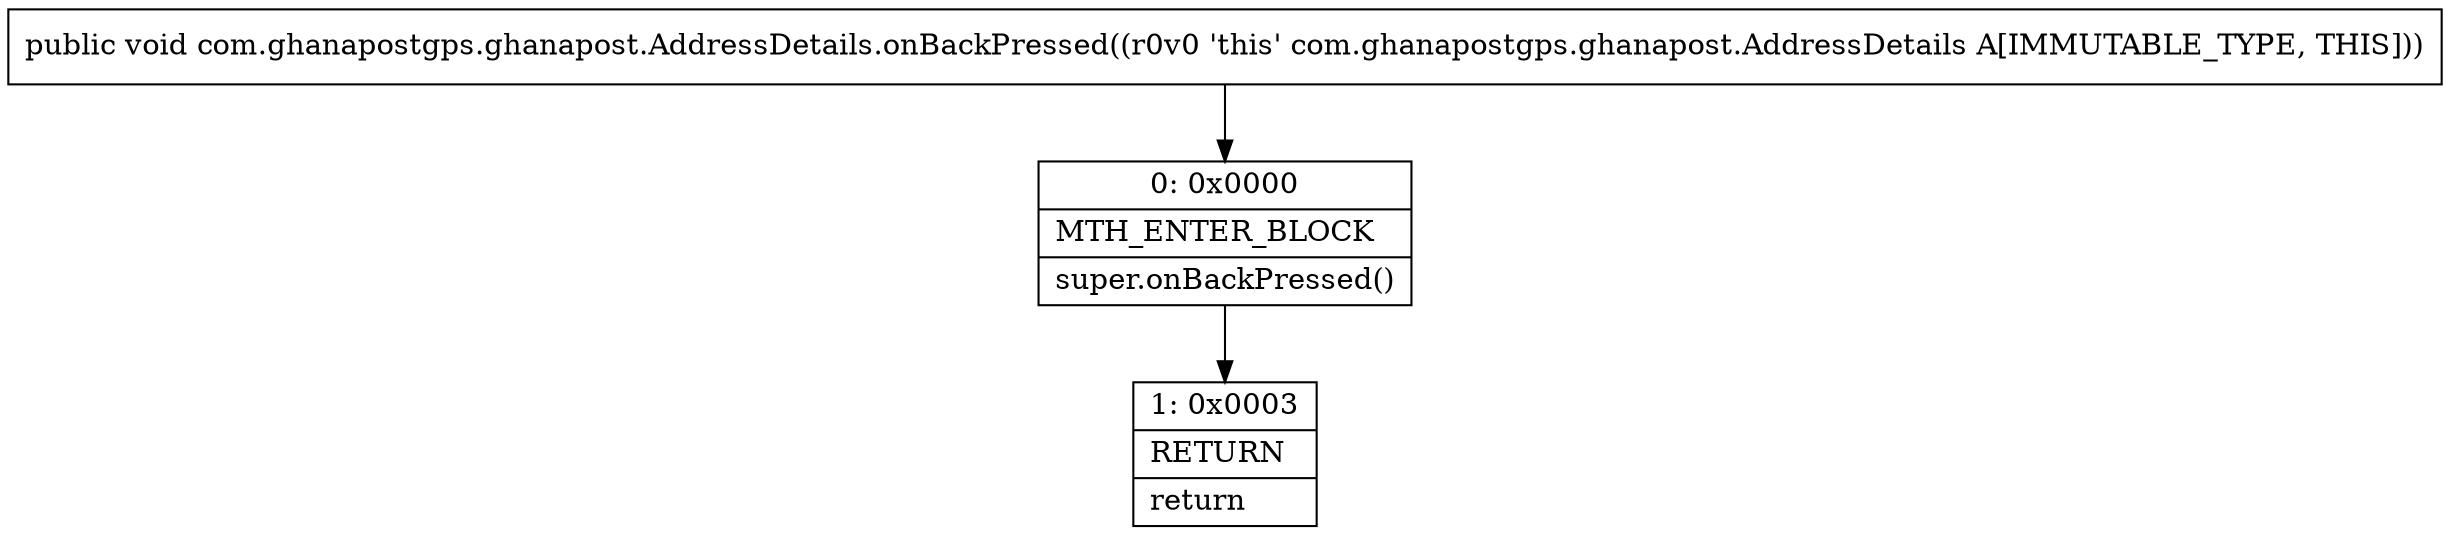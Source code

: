 digraph "CFG forcom.ghanapostgps.ghanapost.AddressDetails.onBackPressed()V" {
Node_0 [shape=record,label="{0\:\ 0x0000|MTH_ENTER_BLOCK\l|super.onBackPressed()\l}"];
Node_1 [shape=record,label="{1\:\ 0x0003|RETURN\l|return\l}"];
MethodNode[shape=record,label="{public void com.ghanapostgps.ghanapost.AddressDetails.onBackPressed((r0v0 'this' com.ghanapostgps.ghanapost.AddressDetails A[IMMUTABLE_TYPE, THIS])) }"];
MethodNode -> Node_0;
Node_0 -> Node_1;
}

